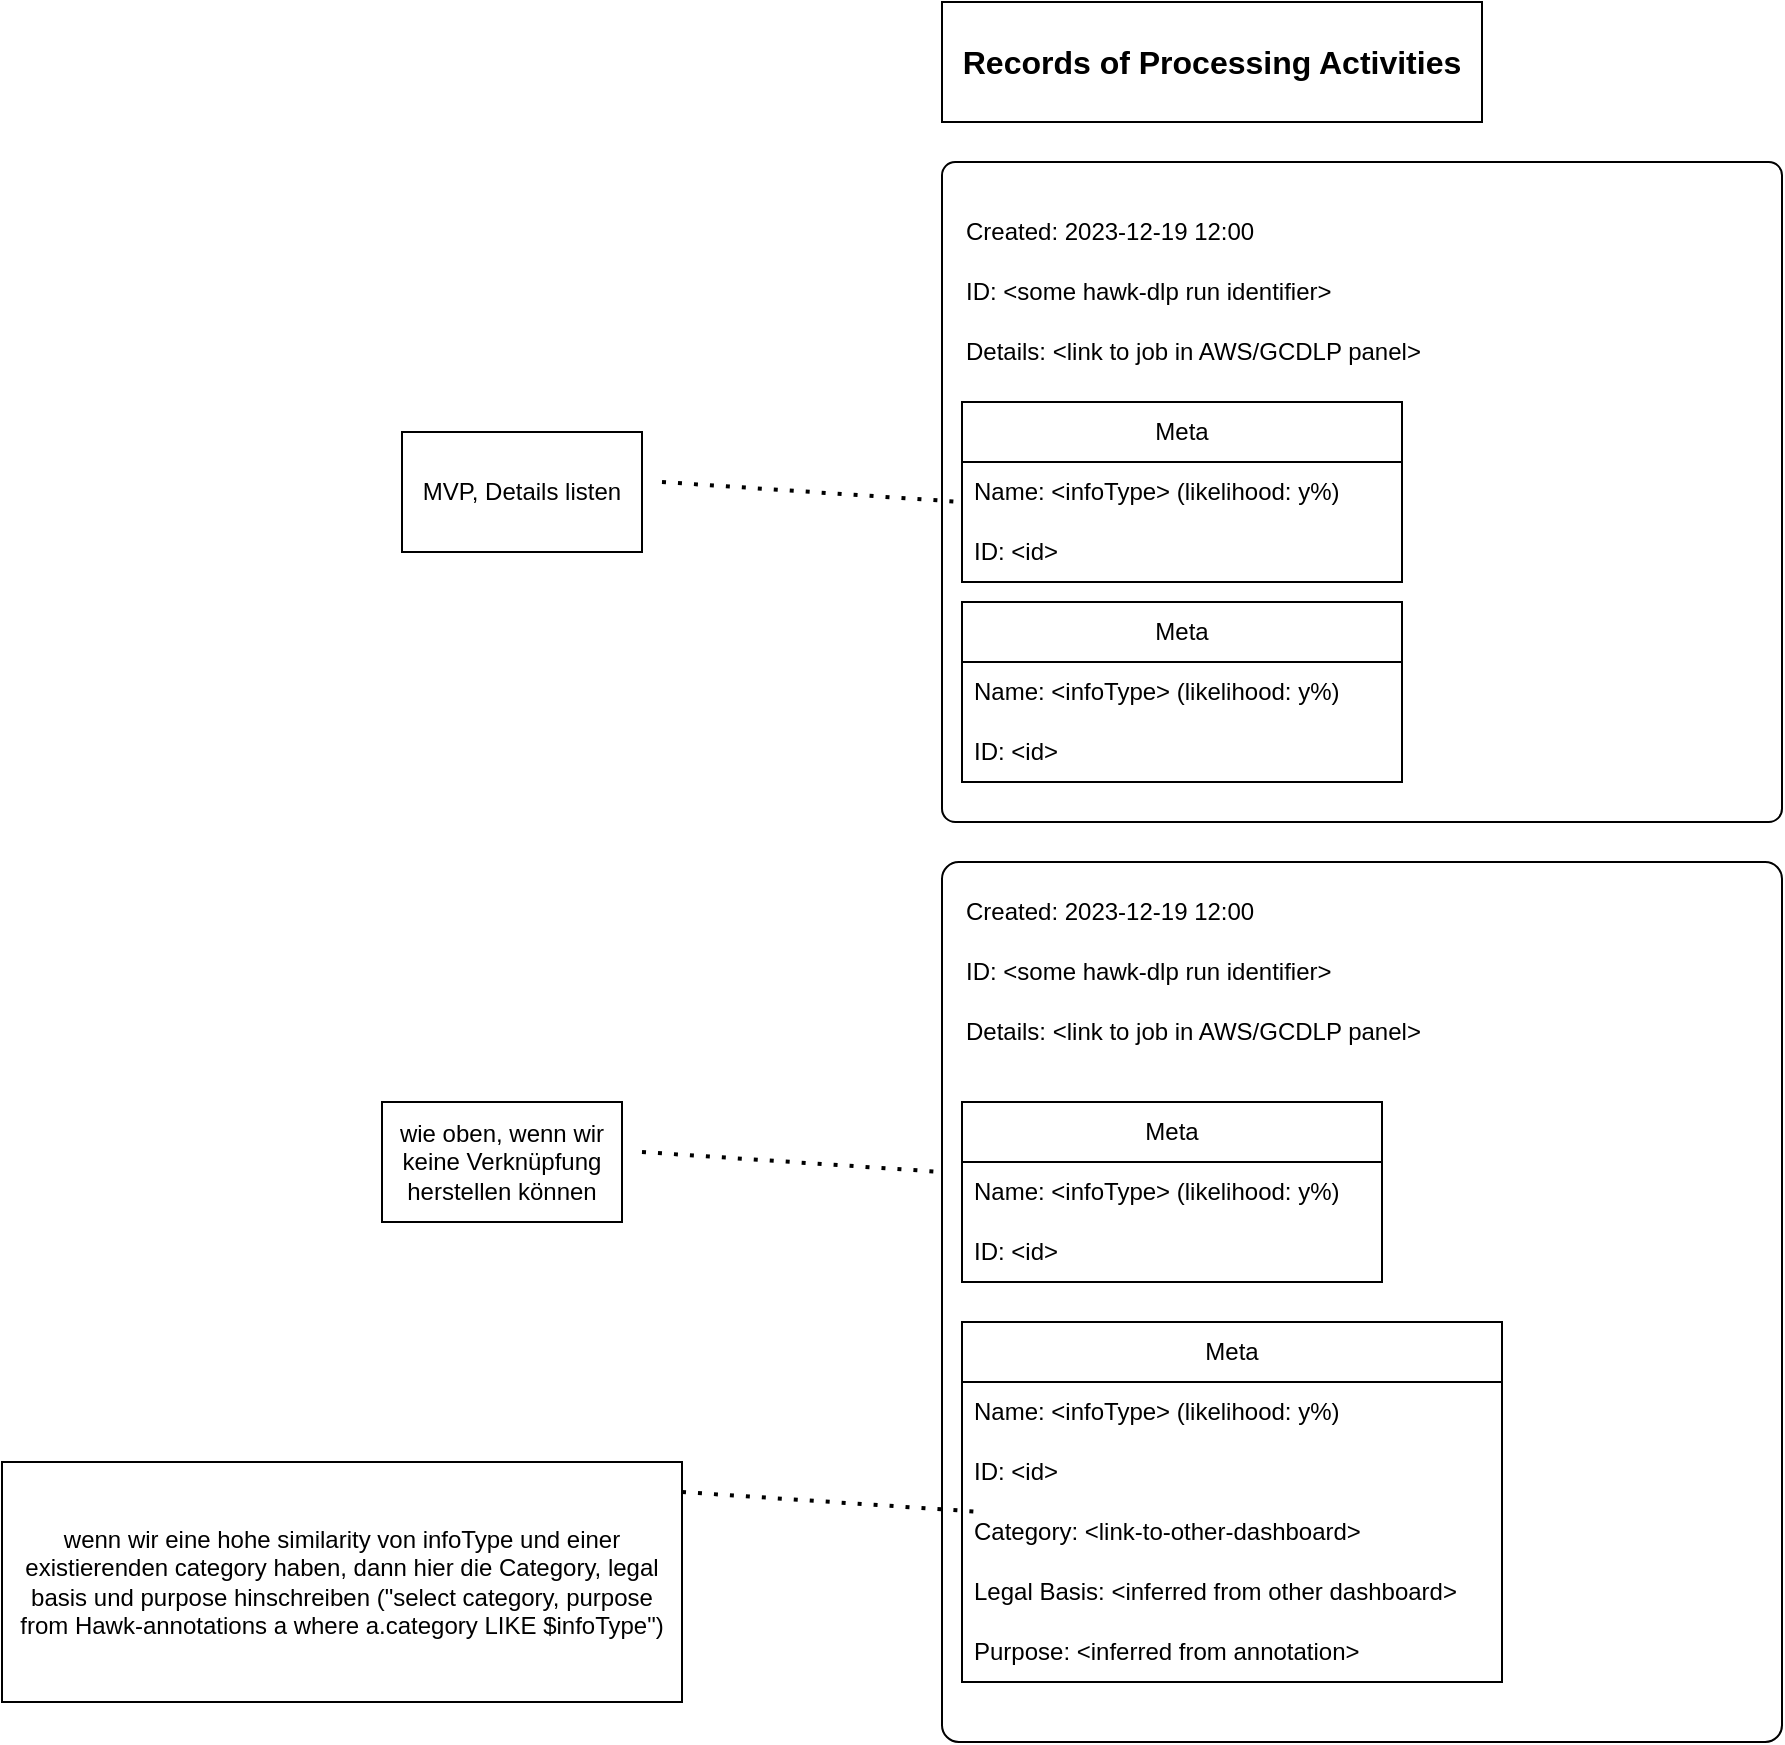 <mxfile version="22.1.11" type="github">
  <diagram id="1eVpisApiidwsX1YLVWs" name="Page-1">
    <mxGraphModel dx="2852" dy="1155" grid="1" gridSize="10" guides="1" tooltips="1" connect="1" arrows="1" fold="1" page="1" pageScale="1" pageWidth="827" pageHeight="1169" math="0" shadow="0">
      <root>
        <mxCell id="0" />
        <mxCell id="1" parent="0" />
        <mxCell id="hFdgpZU9WuoSq406zQqe-6" value="" style="rounded=1;whiteSpace=wrap;html=1;arcSize=2;" vertex="1" parent="1">
          <mxGeometry x="30" y="130" width="420" height="330" as="geometry" />
        </mxCell>
        <mxCell id="hFdgpZU9WuoSq406zQqe-2" value="&lt;b&gt;&lt;font style=&quot;font-size: 16px;&quot;&gt;Records of Processing Activities&lt;/font&gt;&lt;/b&gt;" style="rounded=0;whiteSpace=wrap;html=1;" vertex="1" parent="1">
          <mxGeometry x="30" y="50" width="270" height="60" as="geometry" />
        </mxCell>
        <mxCell id="hFdgpZU9WuoSq406zQqe-3" value="Created: 2023-12-19 12:00" style="text;html=1;strokeColor=none;fillColor=none;align=left;verticalAlign=middle;whiteSpace=wrap;rounded=0;" vertex="1" parent="1">
          <mxGeometry x="40" y="150" width="160" height="30" as="geometry" />
        </mxCell>
        <mxCell id="hFdgpZU9WuoSq406zQqe-4" value="ID: &amp;lt;some hawk-dlp run identifier&amp;gt;" style="text;html=1;strokeColor=none;fillColor=none;align=left;verticalAlign=middle;whiteSpace=wrap;rounded=0;" vertex="1" parent="1">
          <mxGeometry x="40" y="180" width="210" height="30" as="geometry" />
        </mxCell>
        <mxCell id="hFdgpZU9WuoSq406zQqe-5" value="Details: &amp;lt;link to job in AWS/GCDLP panel&amp;gt;" style="text;html=1;strokeColor=none;fillColor=none;align=left;verticalAlign=middle;whiteSpace=wrap;rounded=0;" vertex="1" parent="1">
          <mxGeometry x="40" y="210" width="250" height="30" as="geometry" />
        </mxCell>
        <mxCell id="hFdgpZU9WuoSq406zQqe-7" value="Meta" style="swimlane;fontStyle=0;childLayout=stackLayout;horizontal=1;startSize=30;horizontalStack=0;resizeParent=1;resizeParentMax=0;resizeLast=0;collapsible=1;marginBottom=0;whiteSpace=wrap;html=1;" vertex="1" parent="1">
          <mxGeometry x="40" y="250" width="220" height="90" as="geometry" />
        </mxCell>
        <mxCell id="hFdgpZU9WuoSq406zQqe-8" value="Name: &amp;lt;infoType&amp;gt; (likelihood: y%)" style="text;strokeColor=none;fillColor=none;align=left;verticalAlign=middle;spacingLeft=4;spacingRight=4;overflow=hidden;points=[[0,0.5],[1,0.5]];portConstraint=eastwest;rotatable=0;whiteSpace=wrap;html=1;" vertex="1" parent="hFdgpZU9WuoSq406zQqe-7">
          <mxGeometry y="30" width="220" height="30" as="geometry" />
        </mxCell>
        <mxCell id="hFdgpZU9WuoSq406zQqe-9" value="ID: &amp;lt;id&amp;gt;" style="text;strokeColor=none;fillColor=none;align=left;verticalAlign=middle;spacingLeft=4;spacingRight=4;overflow=hidden;points=[[0,0.5],[1,0.5]];portConstraint=eastwest;rotatable=0;whiteSpace=wrap;html=1;" vertex="1" parent="hFdgpZU9WuoSq406zQqe-7">
          <mxGeometry y="60" width="220" height="30" as="geometry" />
        </mxCell>
        <mxCell id="hFdgpZU9WuoSq406zQqe-24" value="" style="rounded=1;whiteSpace=wrap;html=1;arcSize=2;" vertex="1" parent="1">
          <mxGeometry x="30" y="480" width="420" height="440" as="geometry" />
        </mxCell>
        <mxCell id="hFdgpZU9WuoSq406zQqe-25" value="Created: 2023-12-19 12:00" style="text;html=1;strokeColor=none;fillColor=none;align=left;verticalAlign=middle;whiteSpace=wrap;rounded=0;" vertex="1" parent="1">
          <mxGeometry x="40" y="490" width="160" height="30" as="geometry" />
        </mxCell>
        <mxCell id="hFdgpZU9WuoSq406zQqe-26" value="ID: &amp;lt;some hawk-dlp run identifier&amp;gt;" style="text;html=1;strokeColor=none;fillColor=none;align=left;verticalAlign=middle;whiteSpace=wrap;rounded=0;" vertex="1" parent="1">
          <mxGeometry x="40" y="520" width="210" height="30" as="geometry" />
        </mxCell>
        <mxCell id="hFdgpZU9WuoSq406zQqe-27" value="Details: &amp;lt;link to job in AWS/GCDLP panel&amp;gt;" style="text;html=1;strokeColor=none;fillColor=none;align=left;verticalAlign=middle;whiteSpace=wrap;rounded=0;" vertex="1" parent="1">
          <mxGeometry x="40" y="550" width="250" height="30" as="geometry" />
        </mxCell>
        <mxCell id="hFdgpZU9WuoSq406zQqe-28" value="Meta" style="swimlane;fontStyle=0;childLayout=stackLayout;horizontal=1;startSize=30;horizontalStack=0;resizeParent=1;resizeParentMax=0;resizeLast=0;collapsible=1;marginBottom=0;whiteSpace=wrap;html=1;" vertex="1" parent="1">
          <mxGeometry x="40" y="600" width="210" height="90" as="geometry" />
        </mxCell>
        <mxCell id="hFdgpZU9WuoSq406zQqe-29" value="Name: &amp;lt;infoType&amp;gt; (likelihood: y%)" style="text;strokeColor=none;fillColor=none;align=left;verticalAlign=middle;spacingLeft=4;spacingRight=4;overflow=hidden;points=[[0,0.5],[1,0.5]];portConstraint=eastwest;rotatable=0;whiteSpace=wrap;html=1;" vertex="1" parent="hFdgpZU9WuoSq406zQqe-28">
          <mxGeometry y="30" width="210" height="30" as="geometry" />
        </mxCell>
        <mxCell id="hFdgpZU9WuoSq406zQqe-30" value="ID: &amp;lt;id&amp;gt;" style="text;strokeColor=none;fillColor=none;align=left;verticalAlign=middle;spacingLeft=4;spacingRight=4;overflow=hidden;points=[[0,0.5],[1,0.5]];portConstraint=eastwest;rotatable=0;whiteSpace=wrap;html=1;collapsible=0;fixDash=0;comic=0;" vertex="1" parent="hFdgpZU9WuoSq406zQqe-28">
          <mxGeometry y="60" width="210" height="30" as="geometry" />
        </mxCell>
        <mxCell id="hFdgpZU9WuoSq406zQqe-46" value="Meta" style="swimlane;fontStyle=0;childLayout=stackLayout;horizontal=1;startSize=30;horizontalStack=0;resizeParent=1;resizeParentMax=0;resizeLast=0;collapsible=1;marginBottom=0;whiteSpace=wrap;html=1;" vertex="1" parent="1">
          <mxGeometry x="40" y="350" width="220" height="90" as="geometry" />
        </mxCell>
        <mxCell id="hFdgpZU9WuoSq406zQqe-47" value="Name: &amp;lt;infoType&amp;gt; (likelihood: y%)" style="text;strokeColor=none;fillColor=none;align=left;verticalAlign=middle;spacingLeft=4;spacingRight=4;overflow=hidden;points=[[0,0.5],[1,0.5]];portConstraint=eastwest;rotatable=0;whiteSpace=wrap;html=1;" vertex="1" parent="hFdgpZU9WuoSq406zQqe-46">
          <mxGeometry y="30" width="220" height="30" as="geometry" />
        </mxCell>
        <mxCell id="hFdgpZU9WuoSq406zQqe-48" value="ID: &amp;lt;id&amp;gt;" style="text;strokeColor=none;fillColor=none;align=left;verticalAlign=middle;spacingLeft=4;spacingRight=4;overflow=hidden;points=[[0,0.5],[1,0.5]];portConstraint=eastwest;rotatable=0;whiteSpace=wrap;html=1;" vertex="1" parent="hFdgpZU9WuoSq406zQqe-46">
          <mxGeometry y="60" width="220" height="30" as="geometry" />
        </mxCell>
        <mxCell id="hFdgpZU9WuoSq406zQqe-49" value="Meta" style="swimlane;fontStyle=0;childLayout=stackLayout;horizontal=1;startSize=30;horizontalStack=0;resizeParent=1;resizeParentMax=0;resizeLast=0;collapsible=1;marginBottom=0;whiteSpace=wrap;html=1;" vertex="1" parent="1">
          <mxGeometry x="40" y="710" width="270" height="180" as="geometry" />
        </mxCell>
        <mxCell id="hFdgpZU9WuoSq406zQqe-50" value="Name: &amp;lt;infoType&amp;gt; (likelihood: y%)" style="text;strokeColor=none;fillColor=none;align=left;verticalAlign=middle;spacingLeft=4;spacingRight=4;overflow=hidden;points=[[0,0.5],[1,0.5]];portConstraint=eastwest;rotatable=0;whiteSpace=wrap;html=1;" vertex="1" parent="hFdgpZU9WuoSq406zQqe-49">
          <mxGeometry y="30" width="270" height="30" as="geometry" />
        </mxCell>
        <mxCell id="hFdgpZU9WuoSq406zQqe-51" value="ID: &amp;lt;id&amp;gt;" style="text;strokeColor=none;fillColor=none;align=left;verticalAlign=middle;spacingLeft=4;spacingRight=4;overflow=hidden;points=[[0,0.5],[1,0.5]];portConstraint=eastwest;rotatable=0;whiteSpace=wrap;html=1;collapsible=0;fixDash=0;comic=0;" vertex="1" parent="hFdgpZU9WuoSq406zQqe-49">
          <mxGeometry y="60" width="270" height="30" as="geometry" />
        </mxCell>
        <mxCell id="hFdgpZU9WuoSq406zQqe-56" value="Category: &amp;lt;link-to-other-dashboard&amp;gt;" style="text;strokeColor=none;fillColor=none;align=left;verticalAlign=middle;spacingLeft=4;spacingRight=4;overflow=hidden;points=[[0,0.5],[1,0.5]];portConstraint=eastwest;rotatable=0;whiteSpace=wrap;html=1;collapsible=0;fixDash=0;comic=0;" vertex="1" parent="hFdgpZU9WuoSq406zQqe-49">
          <mxGeometry y="90" width="270" height="30" as="geometry" />
        </mxCell>
        <mxCell id="hFdgpZU9WuoSq406zQqe-57" value="Legal Basis: &amp;lt;inferred from other dashboard&amp;gt;" style="text;strokeColor=none;fillColor=none;align=left;verticalAlign=middle;spacingLeft=4;spacingRight=4;overflow=hidden;points=[[0,0.5],[1,0.5]];portConstraint=eastwest;rotatable=0;whiteSpace=wrap;html=1;collapsible=0;fixDash=0;comic=0;" vertex="1" parent="hFdgpZU9WuoSq406zQqe-49">
          <mxGeometry y="120" width="270" height="30" as="geometry" />
        </mxCell>
        <mxCell id="hFdgpZU9WuoSq406zQqe-58" value="Purpose: &amp;lt;inferred from annotation&amp;gt;" style="text;strokeColor=none;fillColor=none;align=left;verticalAlign=middle;spacingLeft=4;spacingRight=4;overflow=hidden;points=[[0,0.5],[1,0.5]];portConstraint=eastwest;rotatable=0;whiteSpace=wrap;html=1;collapsible=0;fixDash=0;comic=0;" vertex="1" parent="hFdgpZU9WuoSq406zQqe-49">
          <mxGeometry y="150" width="270" height="30" as="geometry" />
        </mxCell>
        <mxCell id="hFdgpZU9WuoSq406zQqe-59" value="" style="endArrow=none;dashed=1;html=1;dashPattern=1 3;strokeWidth=2;rounded=0;" edge="1" parent="1">
          <mxGeometry width="50" height="50" relative="1" as="geometry">
            <mxPoint x="-110" y="290" as="sourcePoint" />
            <mxPoint x="40" y="300" as="targetPoint" />
          </mxGeometry>
        </mxCell>
        <mxCell id="hFdgpZU9WuoSq406zQqe-60" value="MVP, Details listen" style="rounded=0;whiteSpace=wrap;html=1;" vertex="1" parent="1">
          <mxGeometry x="-240" y="265" width="120" height="60" as="geometry" />
        </mxCell>
        <mxCell id="hFdgpZU9WuoSq406zQqe-61" value="" style="endArrow=none;dashed=1;html=1;dashPattern=1 3;strokeWidth=2;rounded=0;" edge="1" parent="1">
          <mxGeometry width="50" height="50" relative="1" as="geometry">
            <mxPoint x="-120" y="625" as="sourcePoint" />
            <mxPoint x="30" y="635" as="targetPoint" />
          </mxGeometry>
        </mxCell>
        <mxCell id="hFdgpZU9WuoSq406zQqe-62" value="wie oben, wenn wir keine Verknüpfung herstellen können" style="rounded=0;whiteSpace=wrap;html=1;" vertex="1" parent="1">
          <mxGeometry x="-250" y="600" width="120" height="60" as="geometry" />
        </mxCell>
        <mxCell id="hFdgpZU9WuoSq406zQqe-63" value="wenn wir eine hohe similarity von infoType und einer existierenden category haben, dann hier die Category, legal basis und purpose hinschreiben (&quot;select category, purpose from Hawk-annotations a where a.category LIKE $infoType&quot;)" style="rounded=0;whiteSpace=wrap;html=1;" vertex="1" parent="1">
          <mxGeometry x="-440" y="780" width="340" height="120" as="geometry" />
        </mxCell>
        <mxCell id="hFdgpZU9WuoSq406zQqe-64" value="" style="endArrow=none;dashed=1;html=1;dashPattern=1 3;strokeWidth=2;rounded=0;" edge="1" parent="1">
          <mxGeometry width="50" height="50" relative="1" as="geometry">
            <mxPoint x="-100" y="795" as="sourcePoint" />
            <mxPoint x="50" y="805" as="targetPoint" />
          </mxGeometry>
        </mxCell>
      </root>
    </mxGraphModel>
  </diagram>
</mxfile>
